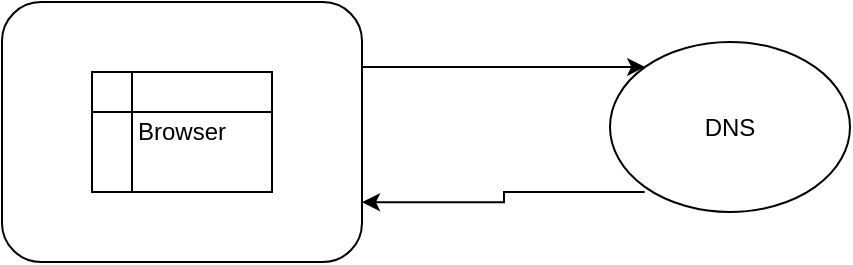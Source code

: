 <mxfile version="24.8.4">
  <diagram name="第 1 页" id="ZYVLbxUrJZKJWl978FsE">
    <mxGraphModel dx="1434" dy="756" grid="1" gridSize="10" guides="1" tooltips="1" connect="1" arrows="1" fold="1" page="1" pageScale="1" pageWidth="827" pageHeight="1169" math="0" shadow="0">
      <root>
        <mxCell id="0" />
        <mxCell id="1" parent="0" />
        <mxCell id="-Rwlo3EefeUTKjsSFe2x-7" style="edgeStyle=orthogonalEdgeStyle;rounded=0;orthogonalLoop=1;jettySize=auto;html=1;exitX=1;exitY=0.25;exitDx=0;exitDy=0;entryX=0;entryY=0;entryDx=0;entryDy=0;" edge="1" parent="1" source="-Rwlo3EefeUTKjsSFe2x-1" target="-Rwlo3EefeUTKjsSFe2x-3">
          <mxGeometry relative="1" as="geometry" />
        </mxCell>
        <mxCell id="-Rwlo3EefeUTKjsSFe2x-1" value="" style="rounded=1;whiteSpace=wrap;html=1;" vertex="1" parent="1">
          <mxGeometry x="110" y="110" width="180" height="130" as="geometry" />
        </mxCell>
        <mxCell id="-Rwlo3EefeUTKjsSFe2x-2" value="Browser" style="shape=internalStorage;whiteSpace=wrap;html=1;backgroundOutline=1;" vertex="1" parent="1">
          <mxGeometry x="155" y="145" width="90" height="60" as="geometry" />
        </mxCell>
        <mxCell id="-Rwlo3EefeUTKjsSFe2x-9" style="edgeStyle=orthogonalEdgeStyle;rounded=0;orthogonalLoop=1;jettySize=auto;html=1;exitX=0;exitY=1;exitDx=0;exitDy=0;entryX=1;entryY=0.75;entryDx=0;entryDy=0;" edge="1" parent="1">
          <mxGeometry relative="1" as="geometry">
            <mxPoint x="431.323" y="205.004" as="sourcePoint" />
            <mxPoint x="290" y="210.13" as="targetPoint" />
            <Array as="points">
              <mxPoint x="361" y="205" />
              <mxPoint x="361" y="210" />
            </Array>
          </mxGeometry>
        </mxCell>
        <mxCell id="-Rwlo3EefeUTKjsSFe2x-3" value="DNS" style="ellipse;whiteSpace=wrap;html=1;" vertex="1" parent="1">
          <mxGeometry x="414" y="130" width="120" height="85" as="geometry" />
        </mxCell>
      </root>
    </mxGraphModel>
  </diagram>
</mxfile>
